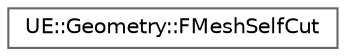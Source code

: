 digraph "Graphical Class Hierarchy"
{
 // INTERACTIVE_SVG=YES
 // LATEX_PDF_SIZE
  bgcolor="transparent";
  edge [fontname=Helvetica,fontsize=10,labelfontname=Helvetica,labelfontsize=10];
  node [fontname=Helvetica,fontsize=10,shape=box,height=0.2,width=0.4];
  rankdir="LR";
  Node0 [id="Node000000",label="UE::Geometry::FMeshSelfCut",height=0.2,width=0.4,color="grey40", fillcolor="white", style="filled",URL="$d6/dab/classUE_1_1Geometry_1_1FMeshSelfCut.html",tooltip=" "];
}
